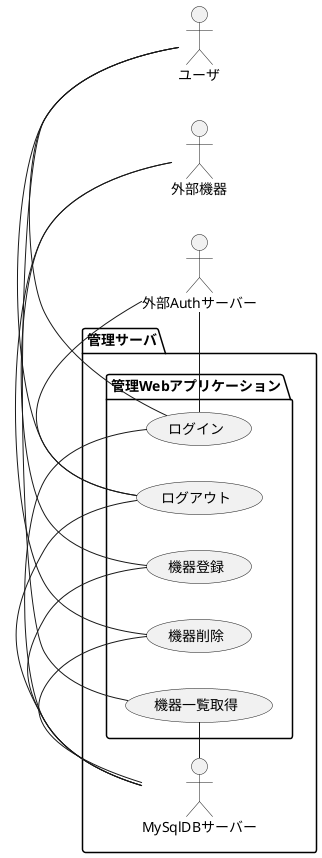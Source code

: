 @startuml
left to right direction

actor :外部機器: as ag
actor :ユーザ: as vi
actor :外部Authサーバー: as id

package "管理サーバ"  {

  actor :MySqlDBサーバー: as DB
  package "管理Webアプリケーション" {

    usecase ログイン as login
    usecase ログアウト as logout
    usecase 機器登録 as regst
    usecase 機器削除 as delete

    login - id
    logout - id

    regst-DB
    delete-DB
    login-DB
    (機器一覧取得)-DB
    logout-DB

    ag-regst
    ag-delete

    vi -login
    vi-(機器一覧取得)
    vi -logout
  }
}

@enduml
